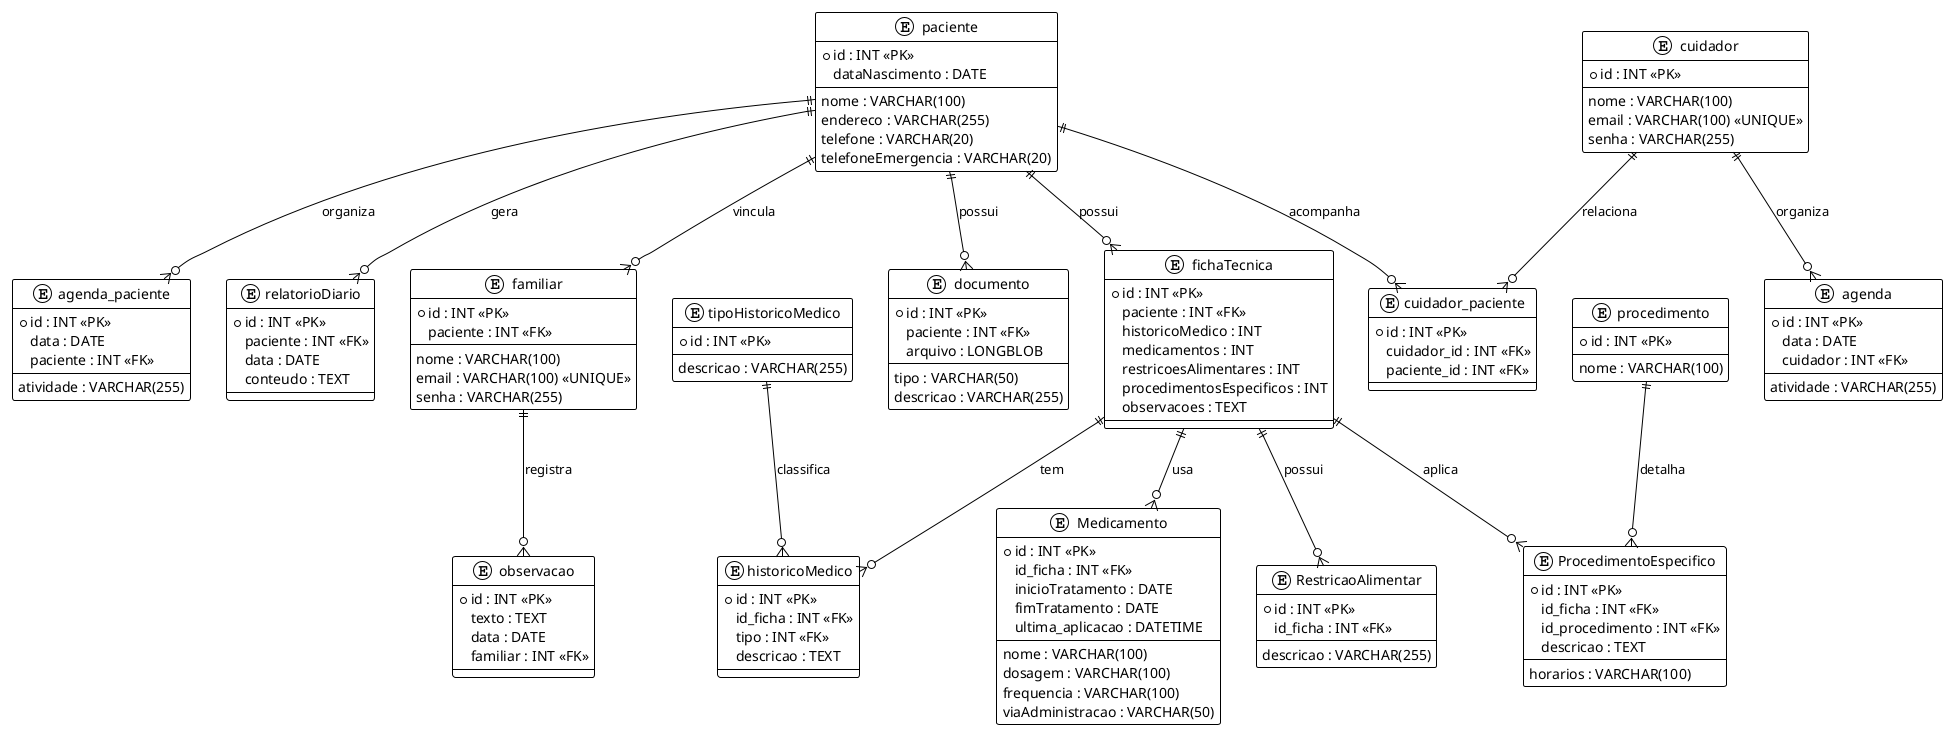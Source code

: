 @startuml
!theme plain

entity paciente {
  *id : INT <<PK>>
  nome : VARCHAR(100)
  dataNascimento : DATE
  endereco : VARCHAR(255)
  telefone : VARCHAR(20)
  telefoneEmergencia : VARCHAR(20)
}

entity fichaTecnica {
  *id : INT <<PK>>
  paciente : INT <<FK>>
  historicoMedico : INT
  medicamentos : INT
  restricoesAlimentares : INT
  procedimentosEspecificos : INT
  observacoes : TEXT
}

entity tipoHistoricoMedico {
  *id : INT <<PK>>
  descricao : VARCHAR(255)
}

entity historicoMedico {
  *id : INT <<PK>>
  id_ficha : INT <<FK>>
  tipo : INT <<FK>>
  descricao : TEXT
}

entity Medicamento {
  *id : INT <<PK>>
  id_ficha : INT <<FK>>
  nome : VARCHAR(100)
  dosagem : VARCHAR(100)
  frequencia : VARCHAR(100)
  viaAdministracao : VARCHAR(50)
  inicioTratamento : DATE
  fimTratamento : DATE
  ultima_aplicacao : DATETIME
}

entity RestricaoAlimentar {
  *id : INT <<PK>>
  id_ficha : INT <<FK>>
  descricao : VARCHAR(255)
}

entity procedimento {
  *id : INT <<PK>>
  nome : VARCHAR(100)
}

entity ProcedimentoEspecifico {
  *id : INT <<PK>>
  id_ficha : INT <<FK>>
  id_procedimento : INT <<FK>>
  horarios : VARCHAR(100)
  descricao : TEXT
}

entity documento {
  *id : INT <<PK>>
  tipo : VARCHAR(50)
  paciente : INT <<FK>>
  descricao : VARCHAR(255)
  arquivo : LONGBLOB
}

entity agenda_paciente {
  *id : INT <<PK>>
  data : DATE
  atividade : VARCHAR(255)
  paciente : INT <<FK>>
}

entity relatorioDiario {
  *id : INT <<PK>>
  paciente : INT <<FK>>
  data : DATE
  conteudo : TEXT
}

entity cuidador {
  *id : INT <<PK>>
  nome : VARCHAR(100)
  email : VARCHAR(100) <<UNIQUE>>
  senha : VARCHAR(255)
}

entity agenda {
  *id : INT <<PK>>
  data : DATE
  atividade : VARCHAR(255)
  cuidador : INT <<FK>>
}

entity familiar {
  *id : INT <<PK>>
  nome : VARCHAR(100)
  email : VARCHAR(100) <<UNIQUE>>
  senha : VARCHAR(255)
  paciente : INT <<FK>>
}

entity observacao {
  *id : INT <<PK>>
  texto : TEXT
  data : DATE
  familiar : INT <<FK>>
}

entity cuidador_paciente {
  *id : INT <<PK>>
  cuidador_id : INT <<FK>>
  paciente_id : INT <<FK>>
}

' ================================
' RELACIONAMENTOS
' ================================

paciente ||--o{ fichaTecnica : possui
fichaTecnica ||--o{ historicoMedico : tem
tipoHistoricoMedico ||--o{ historicoMedico : classifica
fichaTecnica ||--o{ Medicamento : usa
fichaTecnica ||--o{ RestricaoAlimentar : possui
fichaTecnica ||--o{ ProcedimentoEspecifico : aplica
procedimento ||--o{ ProcedimentoEspecifico : detalha
paciente ||--o{ documento : possui
paciente ||--o{ agenda_paciente : organiza
paciente ||--o{ relatorioDiario : gera
paciente ||--o{ familiar : vincula
familiar ||--o{ observacao : registra
cuidador ||--o{ agenda : organiza
cuidador ||--o{ cuidador_paciente : relaciona
paciente ||--o{ cuidador_paciente : acompanha
@enduml
